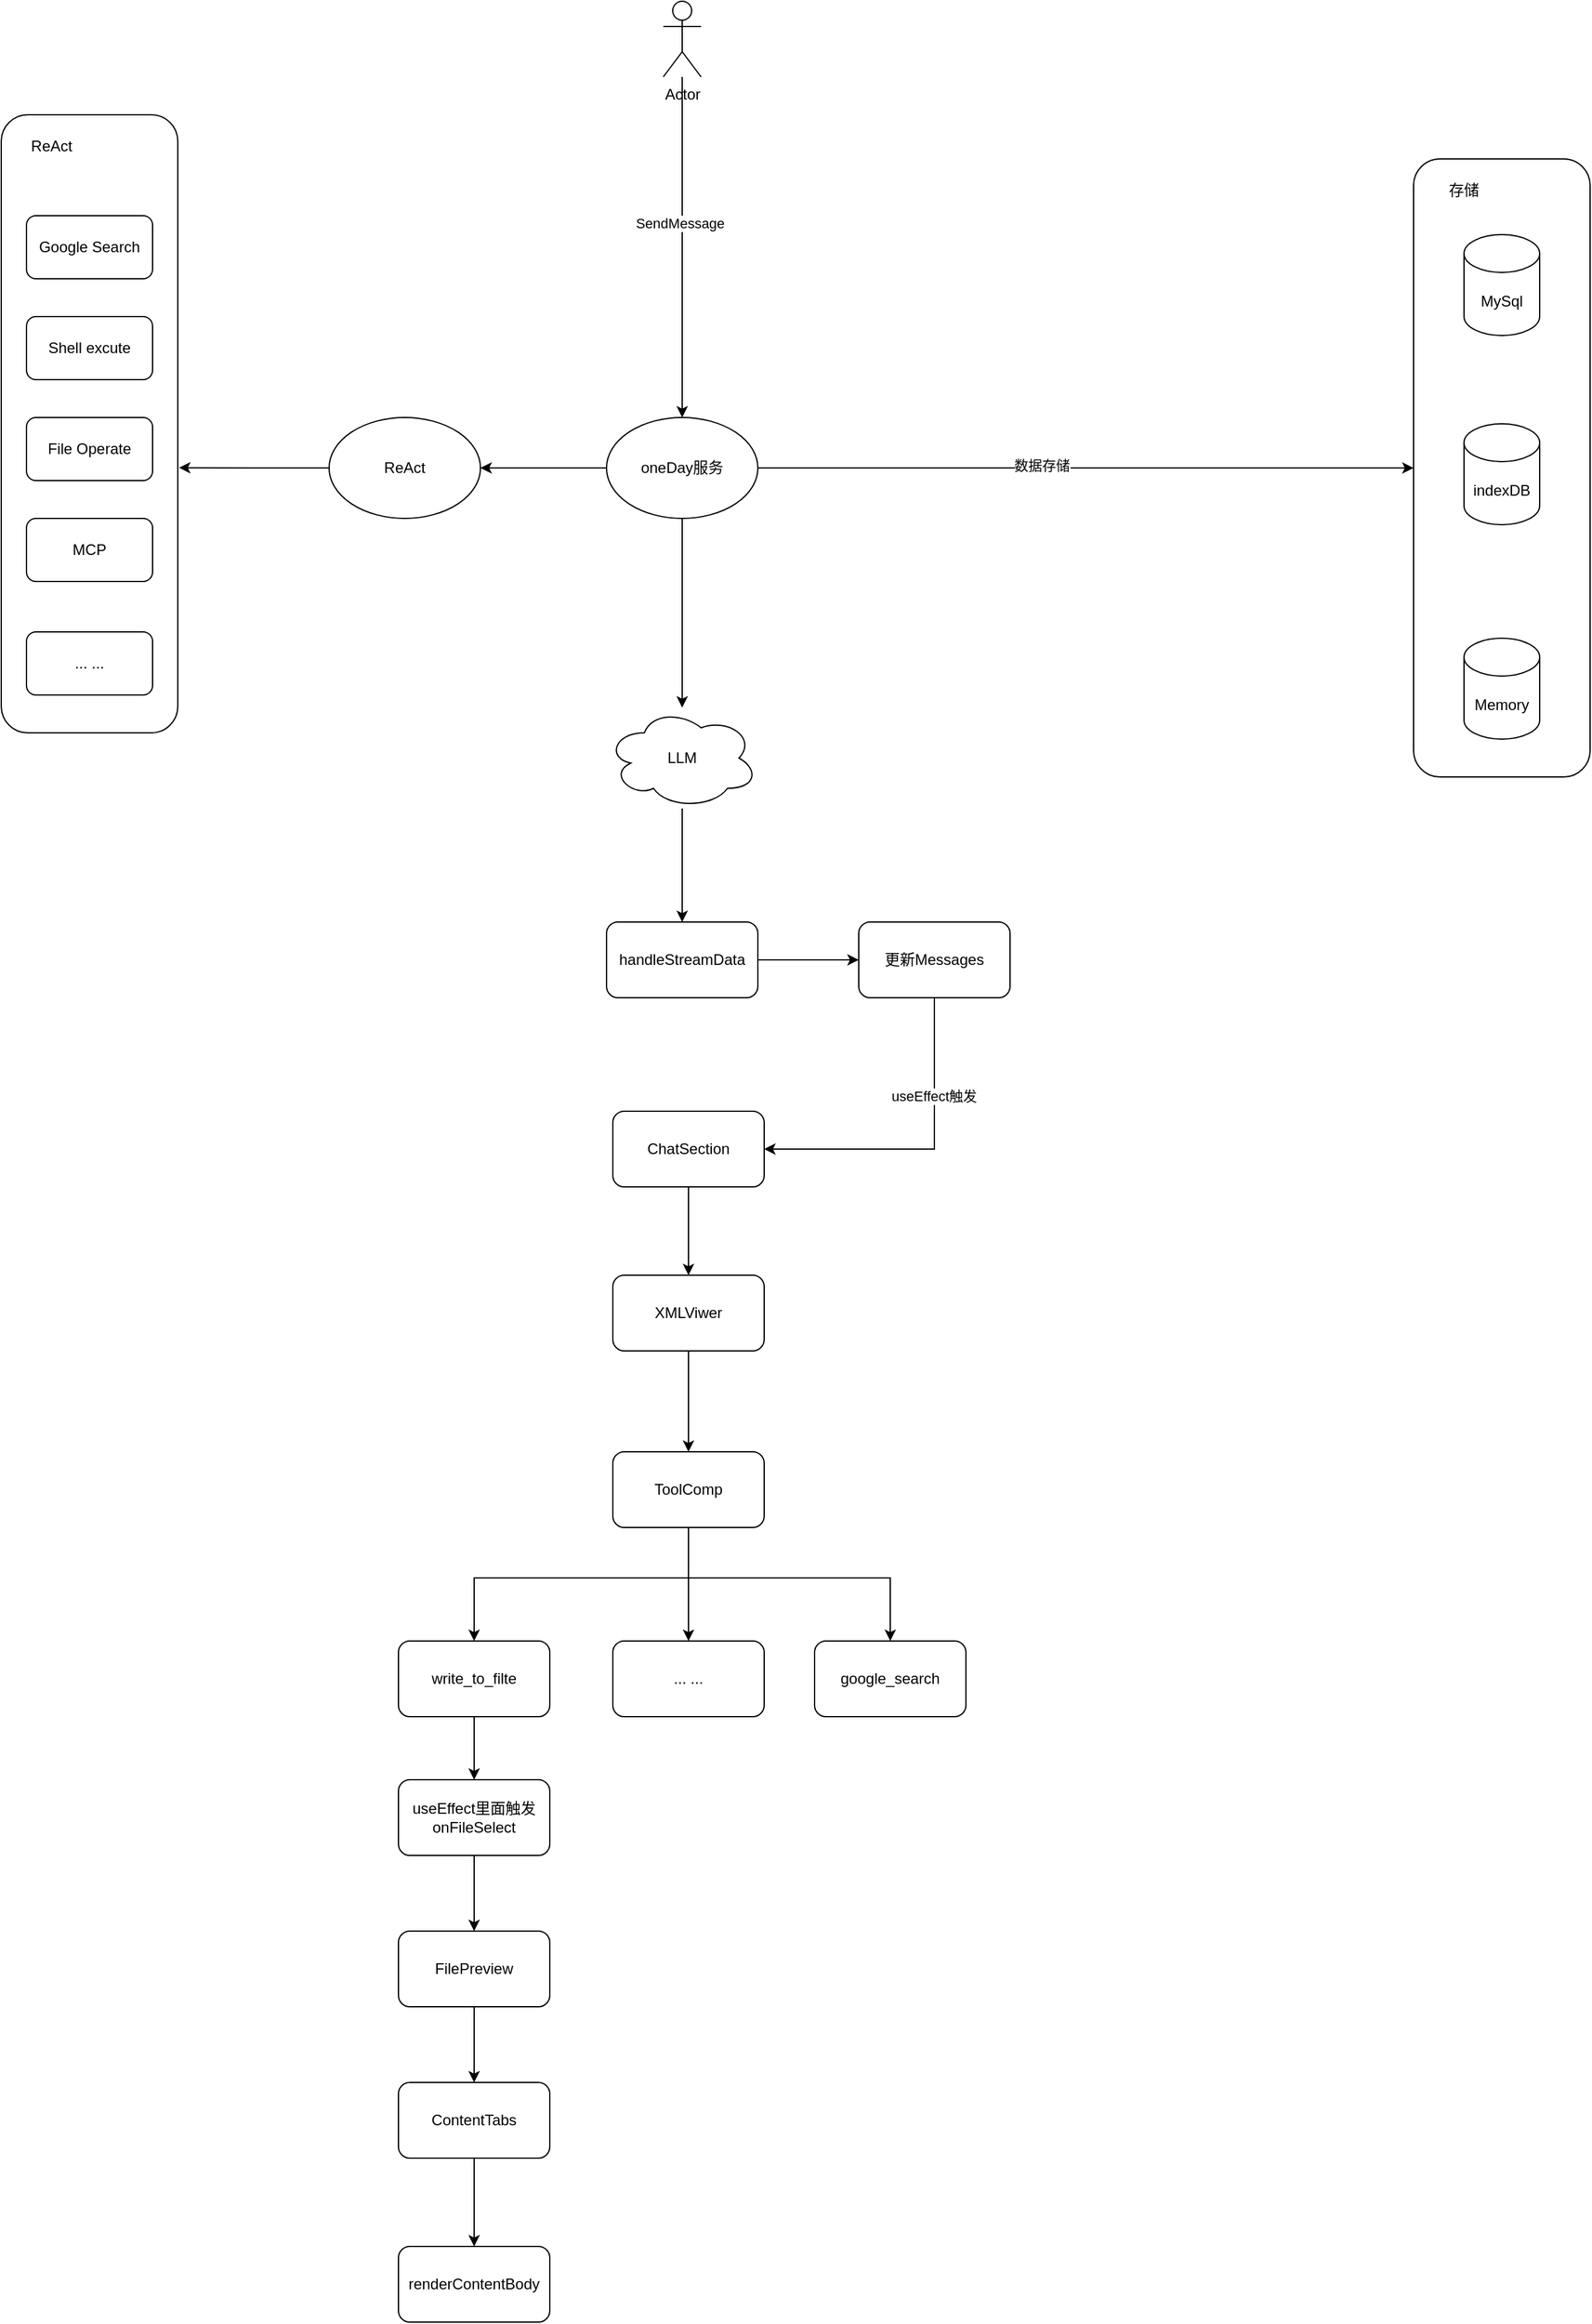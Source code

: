 <mxfile version="27.0.1">
  <diagram name="第 1 页" id="lQ-nav5uNU919PjzNaYP">
    <mxGraphModel dx="3169" dy="1756" grid="1" gridSize="10" guides="1" tooltips="1" connect="1" arrows="1" fold="1" page="1" pageScale="1" pageWidth="12000" pageHeight="16000" math="0" shadow="0">
      <root>
        <mxCell id="0" />
        <mxCell id="1" parent="0" />
        <mxCell id="S6RDq6oaJoMxBx8iEIfD-5" value="" style="rounded=1;whiteSpace=wrap;html=1;" vertex="1" parent="1">
          <mxGeometry x="1500" y="305" width="140" height="490" as="geometry" />
        </mxCell>
        <mxCell id="S6RDq6oaJoMxBx8iEIfD-2" value="MySql" style="shape=cylinder3;whiteSpace=wrap;html=1;boundedLbl=1;backgroundOutline=1;size=15;" vertex="1" parent="1">
          <mxGeometry x="1540" y="365" width="60" height="80" as="geometry" />
        </mxCell>
        <mxCell id="S6RDq6oaJoMxBx8iEIfD-3" value="indexDB" style="shape=cylinder3;whiteSpace=wrap;html=1;boundedLbl=1;backgroundOutline=1;size=15;" vertex="1" parent="1">
          <mxGeometry x="1540" y="515" width="60" height="80" as="geometry" />
        </mxCell>
        <mxCell id="S6RDq6oaJoMxBx8iEIfD-4" value="Memory" style="shape=cylinder3;whiteSpace=wrap;html=1;boundedLbl=1;backgroundOutline=1;size=15;" vertex="1" parent="1">
          <mxGeometry x="1540" y="685" width="60" height="80" as="geometry" />
        </mxCell>
        <mxCell id="S6RDq6oaJoMxBx8iEIfD-6" value="存储" style="text;html=1;align=center;verticalAlign=middle;whiteSpace=wrap;rounded=0;" vertex="1" parent="1">
          <mxGeometry x="1510" y="315" width="60" height="30" as="geometry" />
        </mxCell>
        <mxCell id="S6RDq6oaJoMxBx8iEIfD-35" style="edgeStyle=orthogonalEdgeStyle;rounded=0;orthogonalLoop=1;jettySize=auto;html=1;" edge="1" parent="1" source="S6RDq6oaJoMxBx8iEIfD-7" target="S6RDq6oaJoMxBx8iEIfD-14">
          <mxGeometry relative="1" as="geometry" />
        </mxCell>
        <mxCell id="S6RDq6oaJoMxBx8iEIfD-36" value="SendMessage" style="edgeLabel;html=1;align=center;verticalAlign=middle;resizable=0;points=[];" vertex="1" connectable="0" parent="S6RDq6oaJoMxBx8iEIfD-35">
          <mxGeometry x="-0.141" y="-2" relative="1" as="geometry">
            <mxPoint as="offset" />
          </mxGeometry>
        </mxCell>
        <mxCell id="S6RDq6oaJoMxBx8iEIfD-7" value="Actor" style="shape=umlActor;verticalLabelPosition=bottom;verticalAlign=top;html=1;outlineConnect=0;" vertex="1" parent="1">
          <mxGeometry x="905" y="180" width="30" height="60" as="geometry" />
        </mxCell>
        <mxCell id="S6RDq6oaJoMxBx8iEIfD-58" value="" style="edgeStyle=orthogonalEdgeStyle;rounded=0;orthogonalLoop=1;jettySize=auto;html=1;" edge="1" parent="1" source="S6RDq6oaJoMxBx8iEIfD-8" target="S6RDq6oaJoMxBx8iEIfD-57">
          <mxGeometry relative="1" as="geometry" />
        </mxCell>
        <mxCell id="S6RDq6oaJoMxBx8iEIfD-8" value="LLM" style="ellipse;shape=cloud;whiteSpace=wrap;html=1;" vertex="1" parent="1">
          <mxGeometry x="860" y="740" width="120" height="80" as="geometry" />
        </mxCell>
        <mxCell id="S6RDq6oaJoMxBx8iEIfD-18" style="edgeStyle=orthogonalEdgeStyle;rounded=0;orthogonalLoop=1;jettySize=auto;html=1;" edge="1" parent="1" source="S6RDq6oaJoMxBx8iEIfD-14" target="S6RDq6oaJoMxBx8iEIfD-17">
          <mxGeometry relative="1" as="geometry" />
        </mxCell>
        <mxCell id="S6RDq6oaJoMxBx8iEIfD-33" style="edgeStyle=orthogonalEdgeStyle;rounded=0;orthogonalLoop=1;jettySize=auto;html=1;" edge="1" parent="1" source="S6RDq6oaJoMxBx8iEIfD-14" target="S6RDq6oaJoMxBx8iEIfD-8">
          <mxGeometry relative="1" as="geometry" />
        </mxCell>
        <mxCell id="S6RDq6oaJoMxBx8iEIfD-64" style="edgeStyle=orthogonalEdgeStyle;rounded=0;orthogonalLoop=1;jettySize=auto;html=1;" edge="1" parent="1" source="S6RDq6oaJoMxBx8iEIfD-14" target="S6RDq6oaJoMxBx8iEIfD-5">
          <mxGeometry relative="1" as="geometry" />
        </mxCell>
        <mxCell id="S6RDq6oaJoMxBx8iEIfD-65" value="数据存储" style="edgeLabel;html=1;align=center;verticalAlign=middle;resizable=0;points=[];" vertex="1" connectable="0" parent="S6RDq6oaJoMxBx8iEIfD-64">
          <mxGeometry x="-0.14" y="2" relative="1" as="geometry">
            <mxPoint x="1" as="offset" />
          </mxGeometry>
        </mxCell>
        <mxCell id="S6RDq6oaJoMxBx8iEIfD-14" value="oneDay服务" style="ellipse;whiteSpace=wrap;html=1;" vertex="1" parent="1">
          <mxGeometry x="860" y="510" width="120" height="80" as="geometry" />
        </mxCell>
        <mxCell id="S6RDq6oaJoMxBx8iEIfD-17" value="ReAct" style="ellipse;whiteSpace=wrap;html=1;" vertex="1" parent="1">
          <mxGeometry x="640" y="510" width="120" height="80" as="geometry" />
        </mxCell>
        <mxCell id="S6RDq6oaJoMxBx8iEIfD-20" value="" style="rounded=1;whiteSpace=wrap;html=1;" vertex="1" parent="1">
          <mxGeometry x="380" y="270" width="140" height="490" as="geometry" />
        </mxCell>
        <mxCell id="S6RDq6oaJoMxBx8iEIfD-24" value="ReAct" style="text;html=1;align=center;verticalAlign=middle;whiteSpace=wrap;rounded=0;" vertex="1" parent="1">
          <mxGeometry x="390" y="280" width="60" height="30" as="geometry" />
        </mxCell>
        <mxCell id="S6RDq6oaJoMxBx8iEIfD-26" value="Google Search" style="rounded=1;whiteSpace=wrap;html=1;" vertex="1" parent="1">
          <mxGeometry x="400" y="350" width="100" height="50" as="geometry" />
        </mxCell>
        <mxCell id="S6RDq6oaJoMxBx8iEIfD-27" value="Shell excute" style="rounded=1;whiteSpace=wrap;html=1;" vertex="1" parent="1">
          <mxGeometry x="400" y="430" width="100" height="50" as="geometry" />
        </mxCell>
        <mxCell id="S6RDq6oaJoMxBx8iEIfD-28" value="File Operate" style="rounded=1;whiteSpace=wrap;html=1;" vertex="1" parent="1">
          <mxGeometry x="400" y="510" width="100" height="50" as="geometry" />
        </mxCell>
        <mxCell id="S6RDq6oaJoMxBx8iEIfD-29" value="MCP" style="rounded=1;whiteSpace=wrap;html=1;" vertex="1" parent="1">
          <mxGeometry x="400" y="590" width="100" height="50" as="geometry" />
        </mxCell>
        <mxCell id="S6RDq6oaJoMxBx8iEIfD-30" value="... ..." style="rounded=1;whiteSpace=wrap;html=1;" vertex="1" parent="1">
          <mxGeometry x="400" y="680" width="100" height="50" as="geometry" />
        </mxCell>
        <mxCell id="S6RDq6oaJoMxBx8iEIfD-32" style="edgeStyle=orthogonalEdgeStyle;rounded=0;orthogonalLoop=1;jettySize=auto;html=1;entryX=1.007;entryY=0.571;entryDx=0;entryDy=0;entryPerimeter=0;" edge="1" parent="1" source="S6RDq6oaJoMxBx8iEIfD-17" target="S6RDq6oaJoMxBx8iEIfD-20">
          <mxGeometry relative="1" as="geometry" />
        </mxCell>
        <mxCell id="S6RDq6oaJoMxBx8iEIfD-39" style="edgeStyle=orthogonalEdgeStyle;rounded=0;orthogonalLoop=1;jettySize=auto;html=1;entryX=0.5;entryY=0;entryDx=0;entryDy=0;" edge="1" parent="1" source="S6RDq6oaJoMxBx8iEIfD-37" target="S6RDq6oaJoMxBx8iEIfD-38">
          <mxGeometry relative="1" as="geometry" />
        </mxCell>
        <mxCell id="S6RDq6oaJoMxBx8iEIfD-37" value="ChatSection" style="rounded=1;whiteSpace=wrap;html=1;" vertex="1" parent="1">
          <mxGeometry x="865" y="1060" width="120" height="60" as="geometry" />
        </mxCell>
        <mxCell id="S6RDq6oaJoMxBx8iEIfD-41" style="edgeStyle=orthogonalEdgeStyle;rounded=0;orthogonalLoop=1;jettySize=auto;html=1;" edge="1" parent="1" source="S6RDq6oaJoMxBx8iEIfD-38" target="S6RDq6oaJoMxBx8iEIfD-40">
          <mxGeometry relative="1" as="geometry" />
        </mxCell>
        <mxCell id="S6RDq6oaJoMxBx8iEIfD-38" value="XMLViwer" style="rounded=1;whiteSpace=wrap;html=1;" vertex="1" parent="1">
          <mxGeometry x="865" y="1190" width="120" height="60" as="geometry" />
        </mxCell>
        <mxCell id="S6RDq6oaJoMxBx8iEIfD-43" value="" style="edgeStyle=orthogonalEdgeStyle;rounded=0;orthogonalLoop=1;jettySize=auto;html=1;" edge="1" parent="1" source="S6RDq6oaJoMxBx8iEIfD-40" target="S6RDq6oaJoMxBx8iEIfD-42">
          <mxGeometry relative="1" as="geometry">
            <Array as="points">
              <mxPoint x="925" y="1430" />
              <mxPoint x="755" y="1430" />
            </Array>
          </mxGeometry>
        </mxCell>
        <mxCell id="S6RDq6oaJoMxBx8iEIfD-46" style="edgeStyle=orthogonalEdgeStyle;rounded=0;orthogonalLoop=1;jettySize=auto;html=1;" edge="1" parent="1" source="S6RDq6oaJoMxBx8iEIfD-40" target="S6RDq6oaJoMxBx8iEIfD-45">
          <mxGeometry relative="1" as="geometry">
            <Array as="points">
              <mxPoint x="925" y="1430" />
              <mxPoint x="1085" y="1430" />
            </Array>
          </mxGeometry>
        </mxCell>
        <mxCell id="S6RDq6oaJoMxBx8iEIfD-48" style="edgeStyle=orthogonalEdgeStyle;rounded=0;orthogonalLoop=1;jettySize=auto;html=1;" edge="1" parent="1" source="S6RDq6oaJoMxBx8iEIfD-40" target="S6RDq6oaJoMxBx8iEIfD-47">
          <mxGeometry relative="1" as="geometry" />
        </mxCell>
        <mxCell id="S6RDq6oaJoMxBx8iEIfD-40" value="ToolComp" style="rounded=1;whiteSpace=wrap;html=1;" vertex="1" parent="1">
          <mxGeometry x="865" y="1330" width="120" height="60" as="geometry" />
        </mxCell>
        <mxCell id="S6RDq6oaJoMxBx8iEIfD-50" value="" style="edgeStyle=orthogonalEdgeStyle;rounded=0;orthogonalLoop=1;jettySize=auto;html=1;" edge="1" parent="1" source="S6RDq6oaJoMxBx8iEIfD-42" target="S6RDq6oaJoMxBx8iEIfD-49">
          <mxGeometry relative="1" as="geometry" />
        </mxCell>
        <mxCell id="S6RDq6oaJoMxBx8iEIfD-42" value="write_to_filte" style="whiteSpace=wrap;html=1;rounded=1;" vertex="1" parent="1">
          <mxGeometry x="695" y="1480" width="120" height="60" as="geometry" />
        </mxCell>
        <mxCell id="S6RDq6oaJoMxBx8iEIfD-45" value="google_search" style="whiteSpace=wrap;html=1;rounded=1;" vertex="1" parent="1">
          <mxGeometry x="1025" y="1480" width="120" height="60" as="geometry" />
        </mxCell>
        <mxCell id="S6RDq6oaJoMxBx8iEIfD-47" value="... ..." style="whiteSpace=wrap;html=1;rounded=1;" vertex="1" parent="1">
          <mxGeometry x="865" y="1480" width="120" height="60" as="geometry" />
        </mxCell>
        <mxCell id="S6RDq6oaJoMxBx8iEIfD-52" value="" style="edgeStyle=orthogonalEdgeStyle;rounded=0;orthogonalLoop=1;jettySize=auto;html=1;" edge="1" parent="1" source="S6RDq6oaJoMxBx8iEIfD-49" target="S6RDq6oaJoMxBx8iEIfD-51">
          <mxGeometry relative="1" as="geometry" />
        </mxCell>
        <mxCell id="S6RDq6oaJoMxBx8iEIfD-49" value="useEffect里面触发onFileSelect" style="whiteSpace=wrap;html=1;rounded=1;" vertex="1" parent="1">
          <mxGeometry x="695" y="1590" width="120" height="60" as="geometry" />
        </mxCell>
        <mxCell id="S6RDq6oaJoMxBx8iEIfD-54" value="" style="edgeStyle=orthogonalEdgeStyle;rounded=0;orthogonalLoop=1;jettySize=auto;html=1;" edge="1" parent="1" source="S6RDq6oaJoMxBx8iEIfD-51" target="S6RDq6oaJoMxBx8iEIfD-53">
          <mxGeometry relative="1" as="geometry" />
        </mxCell>
        <mxCell id="S6RDq6oaJoMxBx8iEIfD-51" value="FilePreview" style="whiteSpace=wrap;html=1;rounded=1;" vertex="1" parent="1">
          <mxGeometry x="695" y="1710" width="120" height="60" as="geometry" />
        </mxCell>
        <mxCell id="S6RDq6oaJoMxBx8iEIfD-56" value="" style="edgeStyle=orthogonalEdgeStyle;rounded=0;orthogonalLoop=1;jettySize=auto;html=1;" edge="1" parent="1" source="S6RDq6oaJoMxBx8iEIfD-53" target="S6RDq6oaJoMxBx8iEIfD-55">
          <mxGeometry relative="1" as="geometry" />
        </mxCell>
        <mxCell id="S6RDq6oaJoMxBx8iEIfD-53" value="ContentTabs" style="whiteSpace=wrap;html=1;rounded=1;" vertex="1" parent="1">
          <mxGeometry x="695" y="1830" width="120" height="60" as="geometry" />
        </mxCell>
        <mxCell id="S6RDq6oaJoMxBx8iEIfD-55" value="renderContentBody" style="whiteSpace=wrap;html=1;rounded=1;" vertex="1" parent="1">
          <mxGeometry x="695" y="1960" width="120" height="60" as="geometry" />
        </mxCell>
        <mxCell id="S6RDq6oaJoMxBx8iEIfD-60" value="" style="edgeStyle=orthogonalEdgeStyle;rounded=0;orthogonalLoop=1;jettySize=auto;html=1;" edge="1" parent="1" source="S6RDq6oaJoMxBx8iEIfD-57" target="S6RDq6oaJoMxBx8iEIfD-59">
          <mxGeometry relative="1" as="geometry" />
        </mxCell>
        <mxCell id="S6RDq6oaJoMxBx8iEIfD-57" value="handleStreamData" style="rounded=1;whiteSpace=wrap;html=1;" vertex="1" parent="1">
          <mxGeometry x="860" y="910" width="120" height="60" as="geometry" />
        </mxCell>
        <mxCell id="S6RDq6oaJoMxBx8iEIfD-61" style="edgeStyle=orthogonalEdgeStyle;rounded=0;orthogonalLoop=1;jettySize=auto;html=1;entryX=1;entryY=0.5;entryDx=0;entryDy=0;" edge="1" parent="1" source="S6RDq6oaJoMxBx8iEIfD-59" target="S6RDq6oaJoMxBx8iEIfD-37">
          <mxGeometry relative="1" as="geometry">
            <Array as="points">
              <mxPoint x="1120" y="1090" />
            </Array>
          </mxGeometry>
        </mxCell>
        <mxCell id="S6RDq6oaJoMxBx8iEIfD-62" value="useEffect触发&amp;nbsp;" style="edgeLabel;html=1;align=center;verticalAlign=middle;resizable=0;points=[];" vertex="1" connectable="0" parent="S6RDq6oaJoMxBx8iEIfD-61">
          <mxGeometry x="-0.388" y="1" relative="1" as="geometry">
            <mxPoint as="offset" />
          </mxGeometry>
        </mxCell>
        <mxCell id="S6RDq6oaJoMxBx8iEIfD-59" value="更新Messages" style="whiteSpace=wrap;html=1;rounded=1;" vertex="1" parent="1">
          <mxGeometry x="1060" y="910" width="120" height="60" as="geometry" />
        </mxCell>
      </root>
    </mxGraphModel>
  </diagram>
</mxfile>
